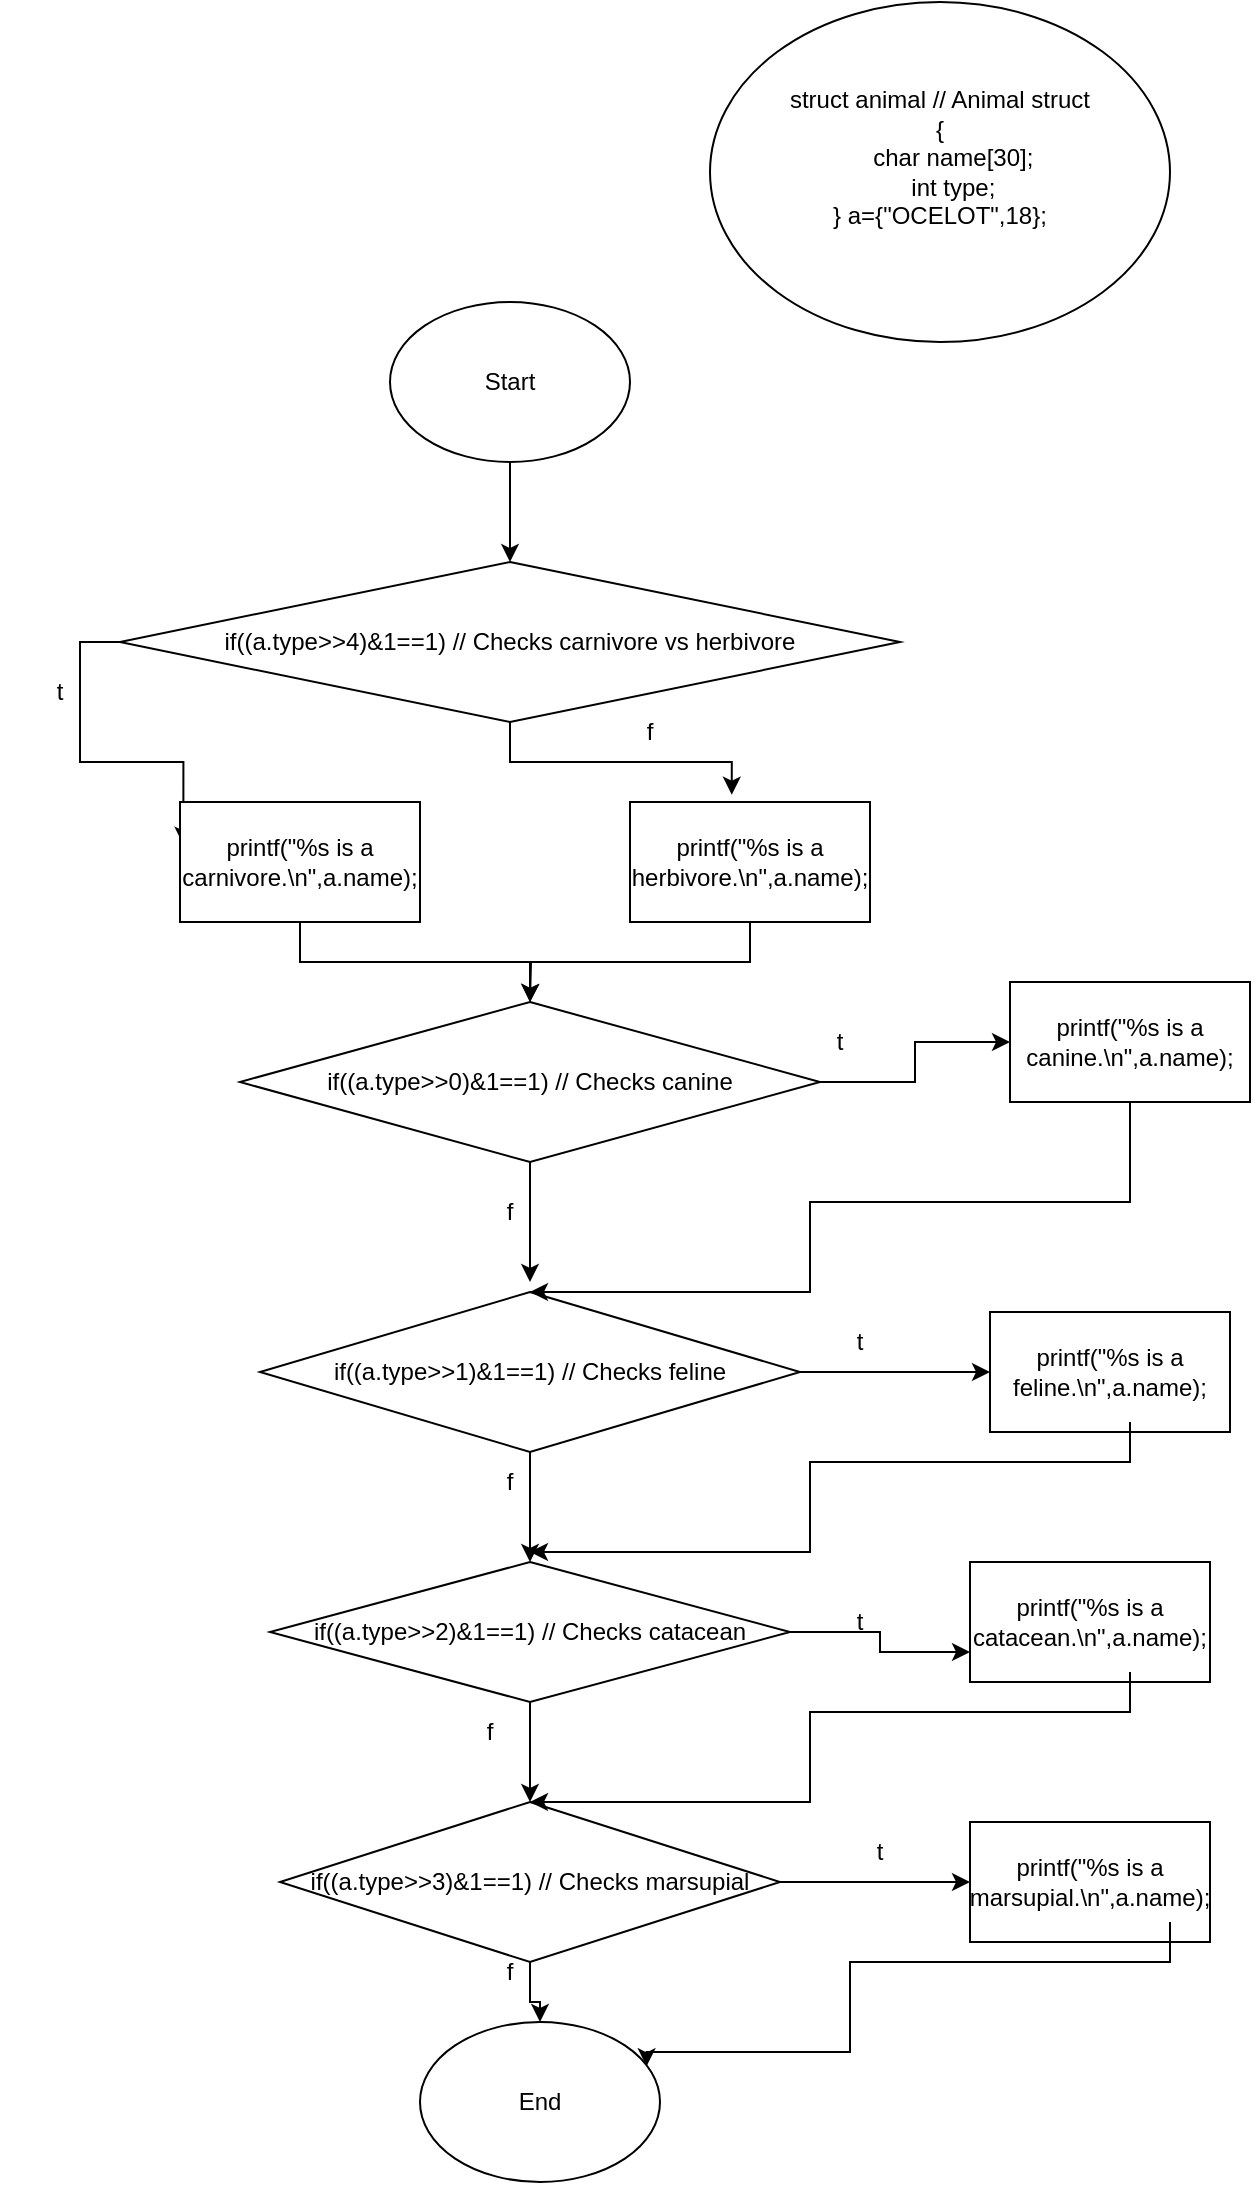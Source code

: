 <mxfile version="17.4.6" type="device"><diagram id="C5RBs43oDa-KdzZeNtuy" name="Page-1"><mxGraphModel dx="3884" dy="2733" grid="1" gridSize="10" guides="1" tooltips="1" connect="1" arrows="1" fold="1" page="1" pageScale="1" pageWidth="827" pageHeight="1169" math="0" shadow="0"><root><mxCell id="WIyWlLk6GJQsqaUBKTNV-0"/><mxCell id="WIyWlLk6GJQsqaUBKTNV-1" parent="WIyWlLk6GJQsqaUBKTNV-0"/><mxCell id="vCrskB26-oGwEETAm66G-0" value="&lt;div&gt;struct animal // Animal struct&lt;/div&gt;&lt;div&gt;{&lt;/div&gt;&lt;div&gt;&amp;nbsp; &amp;nbsp; char name[30];&lt;/div&gt;&lt;div&gt;&amp;nbsp; &amp;nbsp; int type;&lt;/div&gt;&lt;div&gt;} a={&quot;OCELOT&quot;,18};&lt;/div&gt;&lt;div&gt;&lt;br&gt;&lt;/div&gt;" style="ellipse;whiteSpace=wrap;html=1;" vertex="1" parent="WIyWlLk6GJQsqaUBKTNV-1"><mxGeometry x="10" y="-100" width="230" height="170" as="geometry"/></mxCell><mxCell id="vCrskB26-oGwEETAm66G-94" style="edgeStyle=orthogonalEdgeStyle;rounded=0;orthogonalLoop=1;jettySize=auto;html=1;entryX=0.5;entryY=0;entryDx=0;entryDy=0;" edge="1" parent="WIyWlLk6GJQsqaUBKTNV-1" source="vCrskB26-oGwEETAm66G-6" target="vCrskB26-oGwEETAm66G-46"><mxGeometry relative="1" as="geometry"/></mxCell><mxCell id="vCrskB26-oGwEETAm66G-6" value="Start" style="ellipse;whiteSpace=wrap;html=1;" vertex="1" parent="WIyWlLk6GJQsqaUBKTNV-1"><mxGeometry x="-150" y="50" width="120" height="80" as="geometry"/></mxCell><mxCell id="vCrskB26-oGwEETAm66G-21" style="edgeStyle=orthogonalEdgeStyle;rounded=0;orthogonalLoop=1;jettySize=auto;html=1;exitX=0;exitY=0.5;exitDx=0;exitDy=0;entryX=0;entryY=0.5;entryDx=0;entryDy=0;" edge="1" parent="WIyWlLk6GJQsqaUBKTNV-1" target="vCrskB26-oGwEETAm66G-27"><mxGeometry relative="1" as="geometry"><Array as="points"><mxPoint x="200" y="320"/><mxPoint x="200" y="650"/></Array><mxPoint x="395" y="320" as="sourcePoint"/></mxGeometry></mxCell><mxCell id="vCrskB26-oGwEETAm66G-64" style="edgeStyle=orthogonalEdgeStyle;rounded=0;orthogonalLoop=1;jettySize=auto;html=1;entryX=0.424;entryY=-0.061;entryDx=0;entryDy=0;entryPerimeter=0;" edge="1" parent="WIyWlLk6GJQsqaUBKTNV-1" source="vCrskB26-oGwEETAm66G-46" target="vCrskB26-oGwEETAm66G-57"><mxGeometry relative="1" as="geometry"/></mxCell><mxCell id="vCrskB26-oGwEETAm66G-67" style="edgeStyle=orthogonalEdgeStyle;rounded=0;orthogonalLoop=1;jettySize=auto;html=1;exitX=0;exitY=0.5;exitDx=0;exitDy=0;entryX=0.014;entryY=0.356;entryDx=0;entryDy=0;entryPerimeter=0;" edge="1" parent="WIyWlLk6GJQsqaUBKTNV-1" source="vCrskB26-oGwEETAm66G-46" target="vCrskB26-oGwEETAm66G-56"><mxGeometry relative="1" as="geometry"/></mxCell><mxCell id="vCrskB26-oGwEETAm66G-46" value="if((a.type&amp;gt;&amp;gt;4)&amp;amp;1==1) // Checks carnivore vs herbivore" style="rhombus;whiteSpace=wrap;html=1;" vertex="1" parent="WIyWlLk6GJQsqaUBKTNV-1"><mxGeometry x="-285" y="180" width="390" height="80" as="geometry"/></mxCell><mxCell id="vCrskB26-oGwEETAm66G-68" style="edgeStyle=orthogonalEdgeStyle;rounded=0;orthogonalLoop=1;jettySize=auto;html=1;entryX=0;entryY=0.5;entryDx=0;entryDy=0;" edge="1" parent="WIyWlLk6GJQsqaUBKTNV-1" source="vCrskB26-oGwEETAm66G-47" target="vCrskB26-oGwEETAm66G-58"><mxGeometry relative="1" as="geometry"><mxPoint x="150" y="420" as="targetPoint"/></mxGeometry></mxCell><mxCell id="vCrskB26-oGwEETAm66G-72" style="edgeStyle=orthogonalEdgeStyle;rounded=0;orthogonalLoop=1;jettySize=auto;html=1;" edge="1" parent="WIyWlLk6GJQsqaUBKTNV-1" source="vCrskB26-oGwEETAm66G-47"><mxGeometry relative="1" as="geometry"><mxPoint x="-80" y="540" as="targetPoint"/></mxGeometry></mxCell><mxCell id="vCrskB26-oGwEETAm66G-47" value="if((a.type&amp;gt;&amp;gt;0)&amp;amp;1==1) // Checks canine" style="rhombus;whiteSpace=wrap;html=1;" vertex="1" parent="WIyWlLk6GJQsqaUBKTNV-1"><mxGeometry x="-225" y="400" width="290" height="80" as="geometry"/></mxCell><mxCell id="vCrskB26-oGwEETAm66G-69" style="edgeStyle=orthogonalEdgeStyle;rounded=0;orthogonalLoop=1;jettySize=auto;html=1;entryX=0;entryY=0.5;entryDx=0;entryDy=0;" edge="1" parent="WIyWlLk6GJQsqaUBKTNV-1" source="vCrskB26-oGwEETAm66G-53" target="vCrskB26-oGwEETAm66G-60"><mxGeometry relative="1" as="geometry"><mxPoint x="140" y="585" as="targetPoint"/></mxGeometry></mxCell><mxCell id="vCrskB26-oGwEETAm66G-75" style="edgeStyle=orthogonalEdgeStyle;rounded=0;orthogonalLoop=1;jettySize=auto;html=1;exitX=0.5;exitY=1;exitDx=0;exitDy=0;entryX=0.5;entryY=0;entryDx=0;entryDy=0;" edge="1" parent="WIyWlLk6GJQsqaUBKTNV-1" source="vCrskB26-oGwEETAm66G-53" target="vCrskB26-oGwEETAm66G-54"><mxGeometry relative="1" as="geometry"/></mxCell><mxCell id="vCrskB26-oGwEETAm66G-53" value="if((a.type&amp;gt;&amp;gt;1)&amp;amp;1==1) // Checks feline" style="rhombus;whiteSpace=wrap;html=1;" vertex="1" parent="WIyWlLk6GJQsqaUBKTNV-1"><mxGeometry x="-215" y="545" width="270" height="80" as="geometry"/></mxCell><mxCell id="vCrskB26-oGwEETAm66G-70" style="edgeStyle=orthogonalEdgeStyle;rounded=0;orthogonalLoop=1;jettySize=auto;html=1;exitX=1;exitY=0.5;exitDx=0;exitDy=0;entryX=0;entryY=0.75;entryDx=0;entryDy=0;" edge="1" parent="WIyWlLk6GJQsqaUBKTNV-1" source="vCrskB26-oGwEETAm66G-54" target="vCrskB26-oGwEETAm66G-61"><mxGeometry relative="1" as="geometry"/></mxCell><mxCell id="vCrskB26-oGwEETAm66G-76" style="edgeStyle=orthogonalEdgeStyle;rounded=0;orthogonalLoop=1;jettySize=auto;html=1;entryX=0.5;entryY=0;entryDx=0;entryDy=0;" edge="1" parent="WIyWlLk6GJQsqaUBKTNV-1" source="vCrskB26-oGwEETAm66G-54" target="vCrskB26-oGwEETAm66G-55"><mxGeometry relative="1" as="geometry"/></mxCell><mxCell id="vCrskB26-oGwEETAm66G-54" value="if((a.type&amp;gt;&amp;gt;2)&amp;amp;1==1) // Checks catacean" style="rhombus;whiteSpace=wrap;html=1;" vertex="1" parent="WIyWlLk6GJQsqaUBKTNV-1"><mxGeometry x="-210" y="680" width="260" height="70" as="geometry"/></mxCell><mxCell id="vCrskB26-oGwEETAm66G-71" style="edgeStyle=orthogonalEdgeStyle;rounded=0;orthogonalLoop=1;jettySize=auto;html=1;exitX=1;exitY=0.5;exitDx=0;exitDy=0;entryX=0;entryY=0.5;entryDx=0;entryDy=0;" edge="1" parent="WIyWlLk6GJQsqaUBKTNV-1" source="vCrskB26-oGwEETAm66G-55" target="vCrskB26-oGwEETAm66G-62"><mxGeometry relative="1" as="geometry"/></mxCell><mxCell id="vCrskB26-oGwEETAm66G-77" style="edgeStyle=orthogonalEdgeStyle;rounded=0;orthogonalLoop=1;jettySize=auto;html=1;entryX=0.5;entryY=0;entryDx=0;entryDy=0;" edge="1" parent="WIyWlLk6GJQsqaUBKTNV-1" source="vCrskB26-oGwEETAm66G-55" target="vCrskB26-oGwEETAm66G-63"><mxGeometry relative="1" as="geometry"/></mxCell><mxCell id="vCrskB26-oGwEETAm66G-55" value="if((a.type&amp;gt;&amp;gt;3)&amp;amp;1==1) // Checks marsupial" style="rhombus;whiteSpace=wrap;html=1;" vertex="1" parent="WIyWlLk6GJQsqaUBKTNV-1"><mxGeometry x="-205" y="800" width="250" height="80" as="geometry"/></mxCell><mxCell id="vCrskB26-oGwEETAm66G-73" style="edgeStyle=orthogonalEdgeStyle;rounded=0;orthogonalLoop=1;jettySize=auto;html=1;entryX=0.5;entryY=0;entryDx=0;entryDy=0;" edge="1" parent="WIyWlLk6GJQsqaUBKTNV-1" source="vCrskB26-oGwEETAm66G-56" target="vCrskB26-oGwEETAm66G-47"><mxGeometry relative="1" as="geometry"/></mxCell><mxCell id="vCrskB26-oGwEETAm66G-56" value="printf(&quot;%s is a carnivore.\n&quot;,a.name);" style="rounded=0;whiteSpace=wrap;html=1;" vertex="1" parent="WIyWlLk6GJQsqaUBKTNV-1"><mxGeometry x="-255" y="300" width="120" height="60" as="geometry"/></mxCell><mxCell id="vCrskB26-oGwEETAm66G-74" style="edgeStyle=orthogonalEdgeStyle;rounded=0;orthogonalLoop=1;jettySize=auto;html=1;exitX=0.5;exitY=1;exitDx=0;exitDy=0;" edge="1" parent="WIyWlLk6GJQsqaUBKTNV-1" source="vCrskB26-oGwEETAm66G-57"><mxGeometry relative="1" as="geometry"><mxPoint x="-80" y="400" as="targetPoint"/></mxGeometry></mxCell><mxCell id="vCrskB26-oGwEETAm66G-57" value="printf(&quot;%s is a herbivore.\n&quot;,a.name);" style="rounded=0;whiteSpace=wrap;html=1;" vertex="1" parent="WIyWlLk6GJQsqaUBKTNV-1"><mxGeometry x="-30" y="300" width="120" height="60" as="geometry"/></mxCell><mxCell id="vCrskB26-oGwEETAm66G-80" style="edgeStyle=orthogonalEdgeStyle;rounded=0;orthogonalLoop=1;jettySize=auto;html=1;entryX=0.5;entryY=0;entryDx=0;entryDy=0;" edge="1" parent="WIyWlLk6GJQsqaUBKTNV-1" source="vCrskB26-oGwEETAm66G-58" target="vCrskB26-oGwEETAm66G-53"><mxGeometry relative="1" as="geometry"><Array as="points"><mxPoint x="220" y="500"/><mxPoint x="60" y="500"/><mxPoint x="60" y="545"/></Array></mxGeometry></mxCell><mxCell id="vCrskB26-oGwEETAm66G-58" value="printf(&quot;%s is a canine.\n&quot;,a.name);" style="rounded=0;whiteSpace=wrap;html=1;" vertex="1" parent="WIyWlLk6GJQsqaUBKTNV-1"><mxGeometry x="160" y="390" width="120" height="60" as="geometry"/></mxCell><mxCell id="vCrskB26-oGwEETAm66G-60" value="printf(&quot;%s is a feline.\n&quot;,a.name);" style="rounded=0;whiteSpace=wrap;html=1;" vertex="1" parent="WIyWlLk6GJQsqaUBKTNV-1"><mxGeometry x="150" y="555" width="120" height="60" as="geometry"/></mxCell><mxCell id="vCrskB26-oGwEETAm66G-61" value="printf(&quot;%s is a catacean.\n&quot;,a.name);" style="rounded=0;whiteSpace=wrap;html=1;" vertex="1" parent="WIyWlLk6GJQsqaUBKTNV-1"><mxGeometry x="140" y="680" width="120" height="60" as="geometry"/></mxCell><mxCell id="vCrskB26-oGwEETAm66G-62" value="printf(&quot;%s is a marsupial.\n&quot;,a.name);" style="rounded=0;whiteSpace=wrap;html=1;" vertex="1" parent="WIyWlLk6GJQsqaUBKTNV-1"><mxGeometry x="140" y="810" width="120" height="60" as="geometry"/></mxCell><mxCell id="vCrskB26-oGwEETAm66G-63" value="End" style="ellipse;whiteSpace=wrap;html=1;" vertex="1" parent="WIyWlLk6GJQsqaUBKTNV-1"><mxGeometry x="-135" y="910" width="120" height="80" as="geometry"/></mxCell><mxCell id="vCrskB26-oGwEETAm66G-81" style="edgeStyle=orthogonalEdgeStyle;rounded=0;orthogonalLoop=1;jettySize=auto;html=1;entryX=0.5;entryY=0;entryDx=0;entryDy=0;" edge="1" parent="WIyWlLk6GJQsqaUBKTNV-1"><mxGeometry relative="1" as="geometry"><mxPoint x="220" y="610" as="sourcePoint"/><mxPoint x="-80" y="675" as="targetPoint"/><Array as="points"><mxPoint x="220" y="630"/><mxPoint x="60" y="630"/><mxPoint x="60" y="675"/></Array></mxGeometry></mxCell><mxCell id="vCrskB26-oGwEETAm66G-82" style="edgeStyle=orthogonalEdgeStyle;rounded=0;orthogonalLoop=1;jettySize=auto;html=1;entryX=0.5;entryY=0;entryDx=0;entryDy=0;" edge="1" parent="WIyWlLk6GJQsqaUBKTNV-1"><mxGeometry relative="1" as="geometry"><mxPoint x="220" y="735" as="sourcePoint"/><mxPoint x="-80" y="800" as="targetPoint"/><Array as="points"><mxPoint x="220" y="755"/><mxPoint x="60" y="755"/><mxPoint x="60" y="800"/></Array></mxGeometry></mxCell><mxCell id="vCrskB26-oGwEETAm66G-83" style="edgeStyle=orthogonalEdgeStyle;rounded=0;orthogonalLoop=1;jettySize=auto;html=1;entryX=0.944;entryY=0.277;entryDx=0;entryDy=0;entryPerimeter=0;" edge="1" parent="WIyWlLk6GJQsqaUBKTNV-1" target="vCrskB26-oGwEETAm66G-63"><mxGeometry relative="1" as="geometry"><mxPoint x="240" y="860" as="sourcePoint"/><mxPoint x="-60" y="925" as="targetPoint"/><Array as="points"><mxPoint x="240" y="880"/><mxPoint x="80" y="880"/><mxPoint x="80" y="925"/><mxPoint x="-22" y="925"/></Array></mxGeometry></mxCell><mxCell id="vCrskB26-oGwEETAm66G-84" value="t" style="text;html=1;strokeColor=none;fillColor=none;align=center;verticalAlign=middle;whiteSpace=wrap;rounded=0;" vertex="1" parent="WIyWlLk6GJQsqaUBKTNV-1"><mxGeometry x="45" y="405" width="60" height="30" as="geometry"/></mxCell><mxCell id="vCrskB26-oGwEETAm66G-85" value="t" style="text;html=1;strokeColor=none;fillColor=none;align=center;verticalAlign=middle;whiteSpace=wrap;rounded=0;" vertex="1" parent="WIyWlLk6GJQsqaUBKTNV-1"><mxGeometry x="-345" y="230" width="60" height="30" as="geometry"/></mxCell><mxCell id="vCrskB26-oGwEETAm66G-86" value="t" style="text;html=1;strokeColor=none;fillColor=none;align=center;verticalAlign=middle;whiteSpace=wrap;rounded=0;" vertex="1" parent="WIyWlLk6GJQsqaUBKTNV-1"><mxGeometry x="55" y="555" width="60" height="30" as="geometry"/></mxCell><mxCell id="vCrskB26-oGwEETAm66G-87" value="t" style="text;html=1;strokeColor=none;fillColor=none;align=center;verticalAlign=middle;whiteSpace=wrap;rounded=0;" vertex="1" parent="WIyWlLk6GJQsqaUBKTNV-1"><mxGeometry x="55" y="695" width="60" height="30" as="geometry"/></mxCell><mxCell id="vCrskB26-oGwEETAm66G-88" value="t" style="text;html=1;strokeColor=none;fillColor=none;align=center;verticalAlign=middle;whiteSpace=wrap;rounded=0;" vertex="1" parent="WIyWlLk6GJQsqaUBKTNV-1"><mxGeometry x="65" y="810" width="60" height="30" as="geometry"/></mxCell><mxCell id="vCrskB26-oGwEETAm66G-89" value="f" style="text;html=1;strokeColor=none;fillColor=none;align=center;verticalAlign=middle;whiteSpace=wrap;rounded=0;" vertex="1" parent="WIyWlLk6GJQsqaUBKTNV-1"><mxGeometry x="-50" y="250" width="60" height="30" as="geometry"/></mxCell><mxCell id="vCrskB26-oGwEETAm66G-90" value="f" style="text;html=1;strokeColor=none;fillColor=none;align=center;verticalAlign=middle;whiteSpace=wrap;rounded=0;" vertex="1" parent="WIyWlLk6GJQsqaUBKTNV-1"><mxGeometry x="-120" y="490" width="60" height="30" as="geometry"/></mxCell><mxCell id="vCrskB26-oGwEETAm66G-91" value="f" style="text;html=1;strokeColor=none;fillColor=none;align=center;verticalAlign=middle;whiteSpace=wrap;rounded=0;" vertex="1" parent="WIyWlLk6GJQsqaUBKTNV-1"><mxGeometry x="-120" y="625" width="60" height="30" as="geometry"/></mxCell><mxCell id="vCrskB26-oGwEETAm66G-92" value="f" style="text;html=1;strokeColor=none;fillColor=none;align=center;verticalAlign=middle;whiteSpace=wrap;rounded=0;" vertex="1" parent="WIyWlLk6GJQsqaUBKTNV-1"><mxGeometry x="-130" y="750" width="60" height="30" as="geometry"/></mxCell><mxCell id="vCrskB26-oGwEETAm66G-93" value="f" style="text;html=1;strokeColor=none;fillColor=none;align=center;verticalAlign=middle;whiteSpace=wrap;rounded=0;" vertex="1" parent="WIyWlLk6GJQsqaUBKTNV-1"><mxGeometry x="-120" y="870" width="60" height="30" as="geometry"/></mxCell></root></mxGraphModel></diagram></mxfile>
